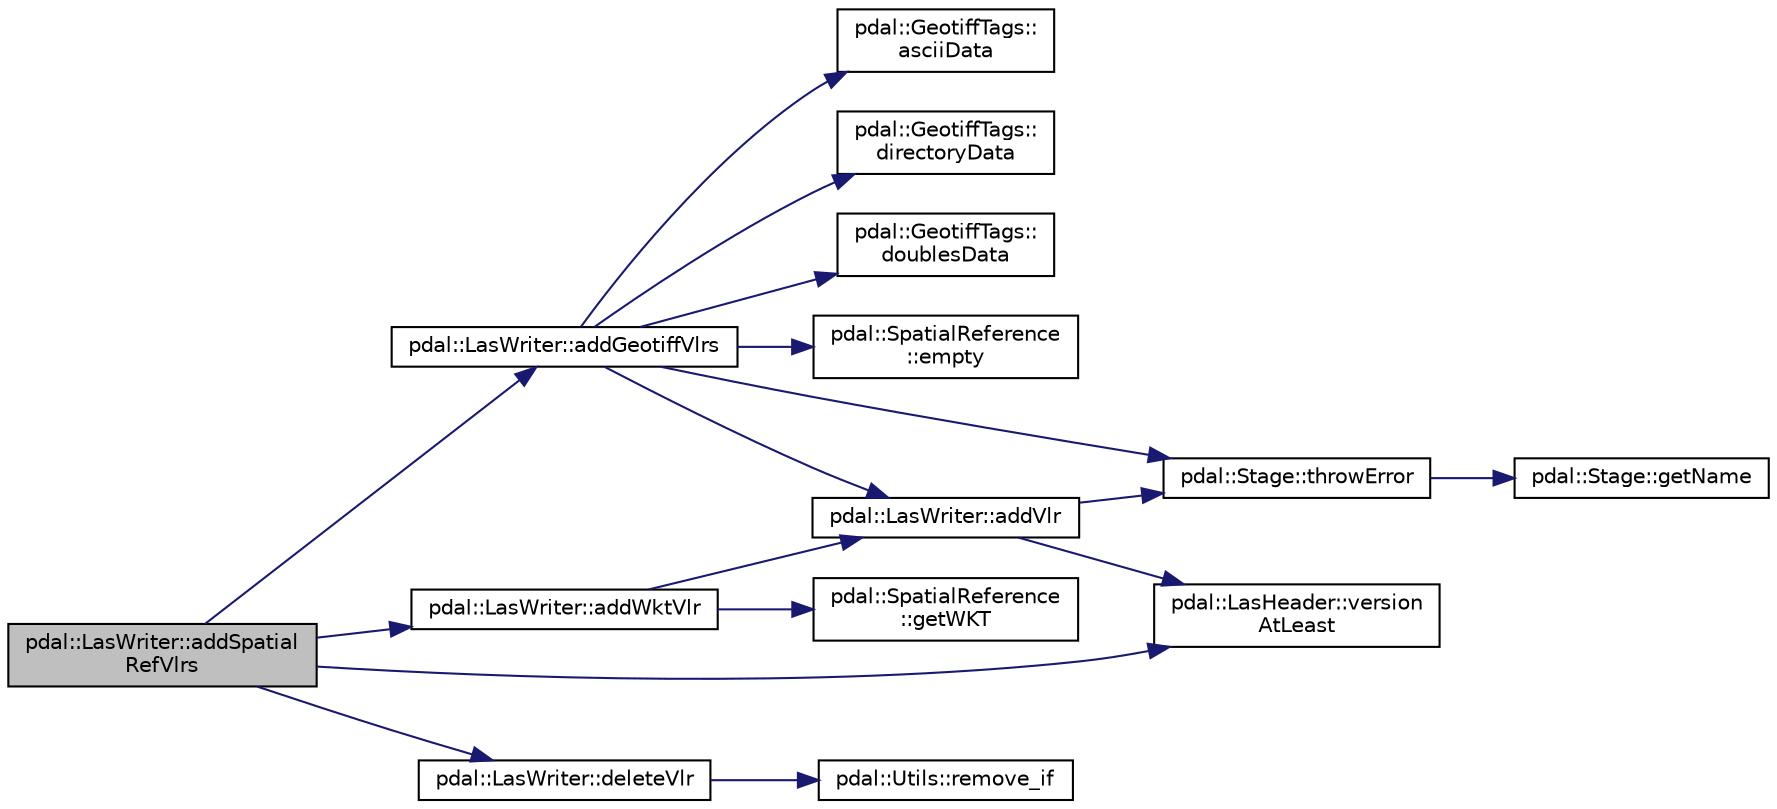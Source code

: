 digraph "pdal::LasWriter::addSpatialRefVlrs"
{
  edge [fontname="Helvetica",fontsize="10",labelfontname="Helvetica",labelfontsize="10"];
  node [fontname="Helvetica",fontsize="10",shape=record];
  rankdir="LR";
  Node1 [label="pdal::LasWriter::addSpatial\lRefVlrs",height=0.2,width=0.4,color="black", fillcolor="grey75", style="filled", fontcolor="black"];
  Node1 -> Node2 [color="midnightblue",fontsize="10",style="solid",fontname="Helvetica"];
  Node2 [label="pdal::LasWriter::addGeotiffVlrs",height=0.2,width=0.4,color="black", fillcolor="white", style="filled",URL="$classpdal_1_1LasWriter.html#a0c1cc85c9cb1374077acb693ef5d51d4"];
  Node2 -> Node3 [color="midnightblue",fontsize="10",style="solid",fontname="Helvetica"];
  Node3 [label="pdal::LasWriter::addVlr",height=0.2,width=0.4,color="black", fillcolor="white", style="filled",URL="$classpdal_1_1LasWriter.html#aee3405138c851c3ffc662e591a2bfece"];
  Node3 -> Node4 [color="midnightblue",fontsize="10",style="solid",fontname="Helvetica"];
  Node4 [label="pdal::LasHeader::version\lAtLeast",height=0.2,width=0.4,color="black", fillcolor="white", style="filled",URL="$classpdal_1_1LasHeader.html#ace5a26c0b9358ad59ab8b5ae629ffb3f"];
  Node3 -> Node5 [color="midnightblue",fontsize="10",style="solid",fontname="Helvetica"];
  Node5 [label="pdal::Stage::throwError",height=0.2,width=0.4,color="black", fillcolor="white", style="filled",URL="$classpdal_1_1Stage.html#abdbd1176da12dfd882d931a43290797f"];
  Node5 -> Node6 [color="midnightblue",fontsize="10",style="solid",fontname="Helvetica"];
  Node6 [label="pdal::Stage::getName",height=0.2,width=0.4,color="black", fillcolor="white", style="filled",URL="$classpdal_1_1Stage.html#a6c81d6fbbac17ebe4cd63806916cc750"];
  Node2 -> Node7 [color="midnightblue",fontsize="10",style="solid",fontname="Helvetica"];
  Node7 [label="pdal::GeotiffTags::\lasciiData",height=0.2,width=0.4,color="black", fillcolor="white", style="filled",URL="$classpdal_1_1GeotiffTags.html#a5969967f7e7bf6a718c06c2b44551508"];
  Node2 -> Node8 [color="midnightblue",fontsize="10",style="solid",fontname="Helvetica"];
  Node8 [label="pdal::GeotiffTags::\ldirectoryData",height=0.2,width=0.4,color="black", fillcolor="white", style="filled",URL="$classpdal_1_1GeotiffTags.html#adbec61285049ac16f4470e60141c5cdf"];
  Node2 -> Node9 [color="midnightblue",fontsize="10",style="solid",fontname="Helvetica"];
  Node9 [label="pdal::GeotiffTags::\ldoublesData",height=0.2,width=0.4,color="black", fillcolor="white", style="filled",URL="$classpdal_1_1GeotiffTags.html#a775dbd788ad9782b69afa95be3153c33"];
  Node2 -> Node10 [color="midnightblue",fontsize="10",style="solid",fontname="Helvetica"];
  Node10 [label="pdal::SpatialReference\l::empty",height=0.2,width=0.4,color="black", fillcolor="white", style="filled",URL="$classpdal_1_1SpatialReference.html#a48fa2f7e79ea172b62ad2e874ff01610"];
  Node2 -> Node5 [color="midnightblue",fontsize="10",style="solid",fontname="Helvetica"];
  Node1 -> Node11 [color="midnightblue",fontsize="10",style="solid",fontname="Helvetica"];
  Node11 [label="pdal::LasWriter::addWktVlr",height=0.2,width=0.4,color="black", fillcolor="white", style="filled",URL="$classpdal_1_1LasWriter.html#aae9fb5ae73e737979f043e01ba768a52"];
  Node11 -> Node12 [color="midnightblue",fontsize="10",style="solid",fontname="Helvetica"];
  Node12 [label="pdal::SpatialReference\l::getWKT",height=0.2,width=0.4,color="black", fillcolor="white", style="filled",URL="$classpdal_1_1SpatialReference.html#ad6242348b0fecc9662bec718d056ef39"];
  Node11 -> Node3 [color="midnightblue",fontsize="10",style="solid",fontname="Helvetica"];
  Node1 -> Node13 [color="midnightblue",fontsize="10",style="solid",fontname="Helvetica"];
  Node13 [label="pdal::LasWriter::deleteVlr",height=0.2,width=0.4,color="black", fillcolor="white", style="filled",URL="$classpdal_1_1LasWriter.html#ae96d321ebe01ebef6e6432e5513e7e85"];
  Node13 -> Node14 [color="midnightblue",fontsize="10",style="solid",fontname="Helvetica"];
  Node14 [label="pdal::Utils::remove_if",height=0.2,width=0.4,color="black", fillcolor="white", style="filled",URL="$namespacepdal_1_1Utils.html#ac6b599972dcd3fe440ef5c476961081a"];
  Node1 -> Node4 [color="midnightblue",fontsize="10",style="solid",fontname="Helvetica"];
}
